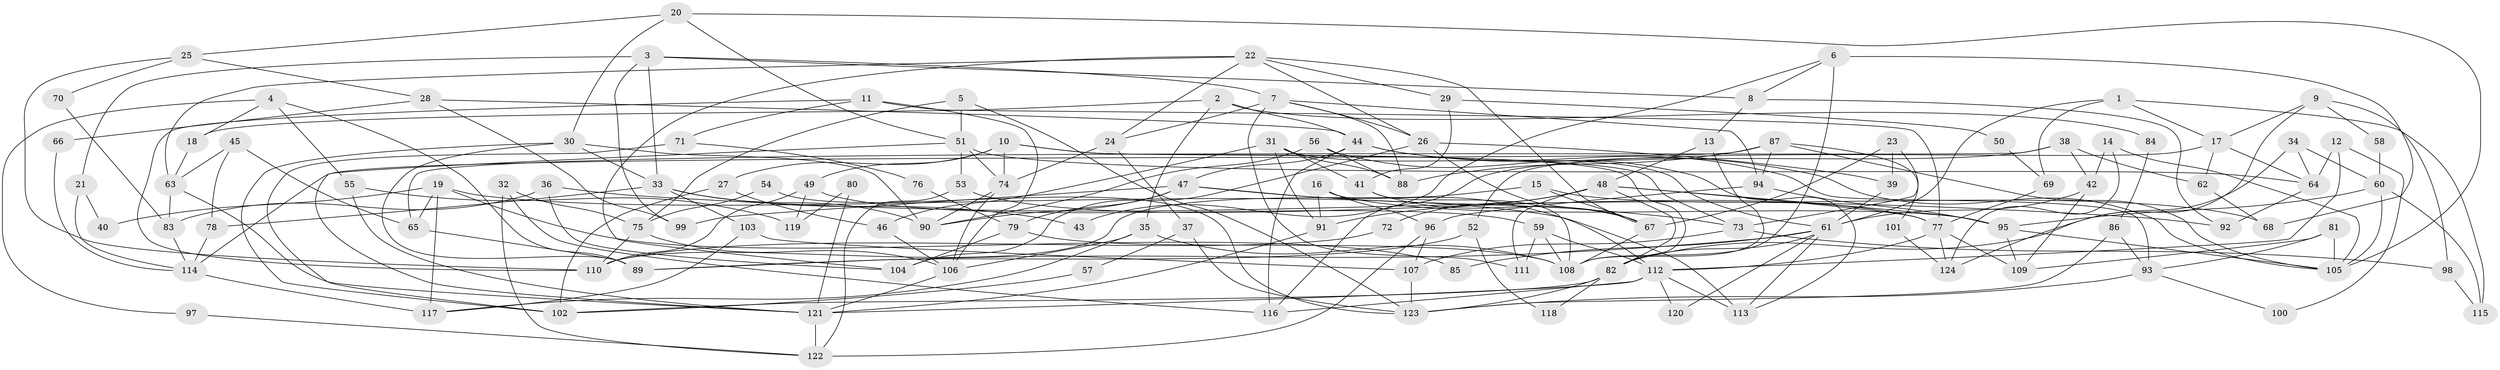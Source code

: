 // Generated by graph-tools (version 1.1) at 2025/15/03/09/25 04:15:16]
// undirected, 124 vertices, 248 edges
graph export_dot {
graph [start="1"]
  node [color=gray90,style=filled];
  1;
  2;
  3;
  4;
  5;
  6;
  7;
  8;
  9;
  10;
  11;
  12;
  13;
  14;
  15;
  16;
  17;
  18;
  19;
  20;
  21;
  22;
  23;
  24;
  25;
  26;
  27;
  28;
  29;
  30;
  31;
  32;
  33;
  34;
  35;
  36;
  37;
  38;
  39;
  40;
  41;
  42;
  43;
  44;
  45;
  46;
  47;
  48;
  49;
  50;
  51;
  52;
  53;
  54;
  55;
  56;
  57;
  58;
  59;
  60;
  61;
  62;
  63;
  64;
  65;
  66;
  67;
  68;
  69;
  70;
  71;
  72;
  73;
  74;
  75;
  76;
  77;
  78;
  79;
  80;
  81;
  82;
  83;
  84;
  85;
  86;
  87;
  88;
  89;
  90;
  91;
  92;
  93;
  94;
  95;
  96;
  97;
  98;
  99;
  100;
  101;
  102;
  103;
  104;
  105;
  106;
  107;
  108;
  109;
  110;
  111;
  112;
  113;
  114;
  115;
  116;
  117;
  118;
  119;
  120;
  121;
  122;
  123;
  124;
  1 -- 61;
  1 -- 115;
  1 -- 17;
  1 -- 69;
  2 -- 35;
  2 -- 44;
  2 -- 18;
  2 -- 84;
  3 -- 7;
  3 -- 8;
  3 -- 21;
  3 -- 33;
  3 -- 99;
  4 -- 89;
  4 -- 18;
  4 -- 55;
  4 -- 97;
  5 -- 75;
  5 -- 123;
  5 -- 51;
  6 -- 68;
  6 -- 108;
  6 -- 8;
  6 -- 43;
  7 -- 24;
  7 -- 88;
  7 -- 26;
  7 -- 94;
  7 -- 111;
  8 -- 13;
  8 -- 92;
  9 -- 17;
  9 -- 124;
  9 -- 58;
  9 -- 98;
  10 -- 27;
  10 -- 74;
  10 -- 49;
  10 -- 73;
  10 -- 82;
  11 -- 110;
  11 -- 77;
  11 -- 71;
  11 -- 106;
  12 -- 64;
  12 -- 112;
  12 -- 100;
  13 -- 48;
  13 -- 108;
  14 -- 105;
  14 -- 42;
  14 -- 124;
  15 -- 67;
  15 -- 110;
  15 -- 68;
  16 -- 95;
  16 -- 91;
  16 -- 96;
  17 -- 64;
  17 -- 52;
  17 -- 62;
  18 -- 63;
  19 -- 113;
  19 -- 65;
  19 -- 40;
  19 -- 85;
  19 -- 117;
  20 -- 51;
  20 -- 30;
  20 -- 25;
  20 -- 105;
  21 -- 114;
  21 -- 40;
  22 -- 104;
  22 -- 63;
  22 -- 24;
  22 -- 26;
  22 -- 29;
  22 -- 67;
  23 -- 39;
  23 -- 67;
  23 -- 73;
  24 -- 74;
  24 -- 37;
  25 -- 28;
  25 -- 70;
  25 -- 110;
  26 -- 39;
  26 -- 67;
  26 -- 104;
  27 -- 102;
  27 -- 46;
  28 -- 44;
  28 -- 99;
  28 -- 66;
  29 -- 41;
  29 -- 50;
  30 -- 89;
  30 -- 33;
  30 -- 90;
  30 -- 102;
  31 -- 91;
  31 -- 88;
  31 -- 41;
  31 -- 46;
  31 -- 61;
  32 -- 75;
  32 -- 122;
  32 -- 116;
  33 -- 90;
  33 -- 43;
  33 -- 78;
  33 -- 103;
  34 -- 82;
  34 -- 60;
  34 -- 64;
  35 -- 108;
  35 -- 106;
  35 -- 117;
  36 -- 104;
  36 -- 92;
  36 -- 83;
  37 -- 123;
  37 -- 57;
  38 -- 116;
  38 -- 42;
  38 -- 62;
  38 -- 65;
  39 -- 61;
  41 -- 67;
  41 -- 108;
  42 -- 61;
  42 -- 109;
  44 -- 47;
  44 -- 105;
  44 -- 93;
  44 -- 116;
  45 -- 63;
  45 -- 78;
  45 -- 65;
  46 -- 106;
  47 -- 90;
  47 -- 73;
  47 -- 79;
  47 -- 99;
  47 -- 112;
  48 -- 95;
  48 -- 111;
  48 -- 72;
  48 -- 77;
  48 -- 82;
  48 -- 91;
  49 -- 59;
  49 -- 110;
  49 -- 119;
  50 -- 69;
  51 -- 121;
  51 -- 53;
  51 -- 64;
  51 -- 74;
  52 -- 89;
  52 -- 118;
  53 -- 77;
  53 -- 122;
  54 -- 123;
  54 -- 75;
  55 -- 121;
  55 -- 119;
  56 -- 90;
  56 -- 113;
  56 -- 88;
  57 -- 102;
  58 -- 60;
  59 -- 112;
  59 -- 108;
  59 -- 111;
  60 -- 105;
  60 -- 95;
  60 -- 115;
  61 -- 82;
  61 -- 85;
  61 -- 89;
  61 -- 113;
  61 -- 120;
  62 -- 68;
  63 -- 83;
  63 -- 121;
  64 -- 92;
  65 -- 89;
  66 -- 114;
  67 -- 108;
  69 -- 77;
  70 -- 83;
  71 -- 102;
  71 -- 76;
  72 -- 110;
  73 -- 98;
  73 -- 107;
  74 -- 106;
  74 -- 90;
  75 -- 106;
  75 -- 110;
  76 -- 79;
  77 -- 112;
  77 -- 109;
  77 -- 124;
  78 -- 114;
  79 -- 108;
  79 -- 104;
  80 -- 121;
  80 -- 119;
  81 -- 93;
  81 -- 105;
  81 -- 109;
  82 -- 102;
  82 -- 118;
  82 -- 123;
  83 -- 114;
  84 -- 86;
  86 -- 93;
  86 -- 123;
  87 -- 105;
  87 -- 94;
  87 -- 88;
  87 -- 101;
  87 -- 114;
  91 -- 121;
  93 -- 123;
  93 -- 100;
  94 -- 96;
  94 -- 95;
  95 -- 109;
  95 -- 105;
  96 -- 107;
  96 -- 122;
  97 -- 122;
  98 -- 115;
  101 -- 124;
  103 -- 117;
  103 -- 107;
  106 -- 121;
  107 -- 123;
  112 -- 116;
  112 -- 113;
  112 -- 120;
  112 -- 121;
  114 -- 117;
  121 -- 122;
}
